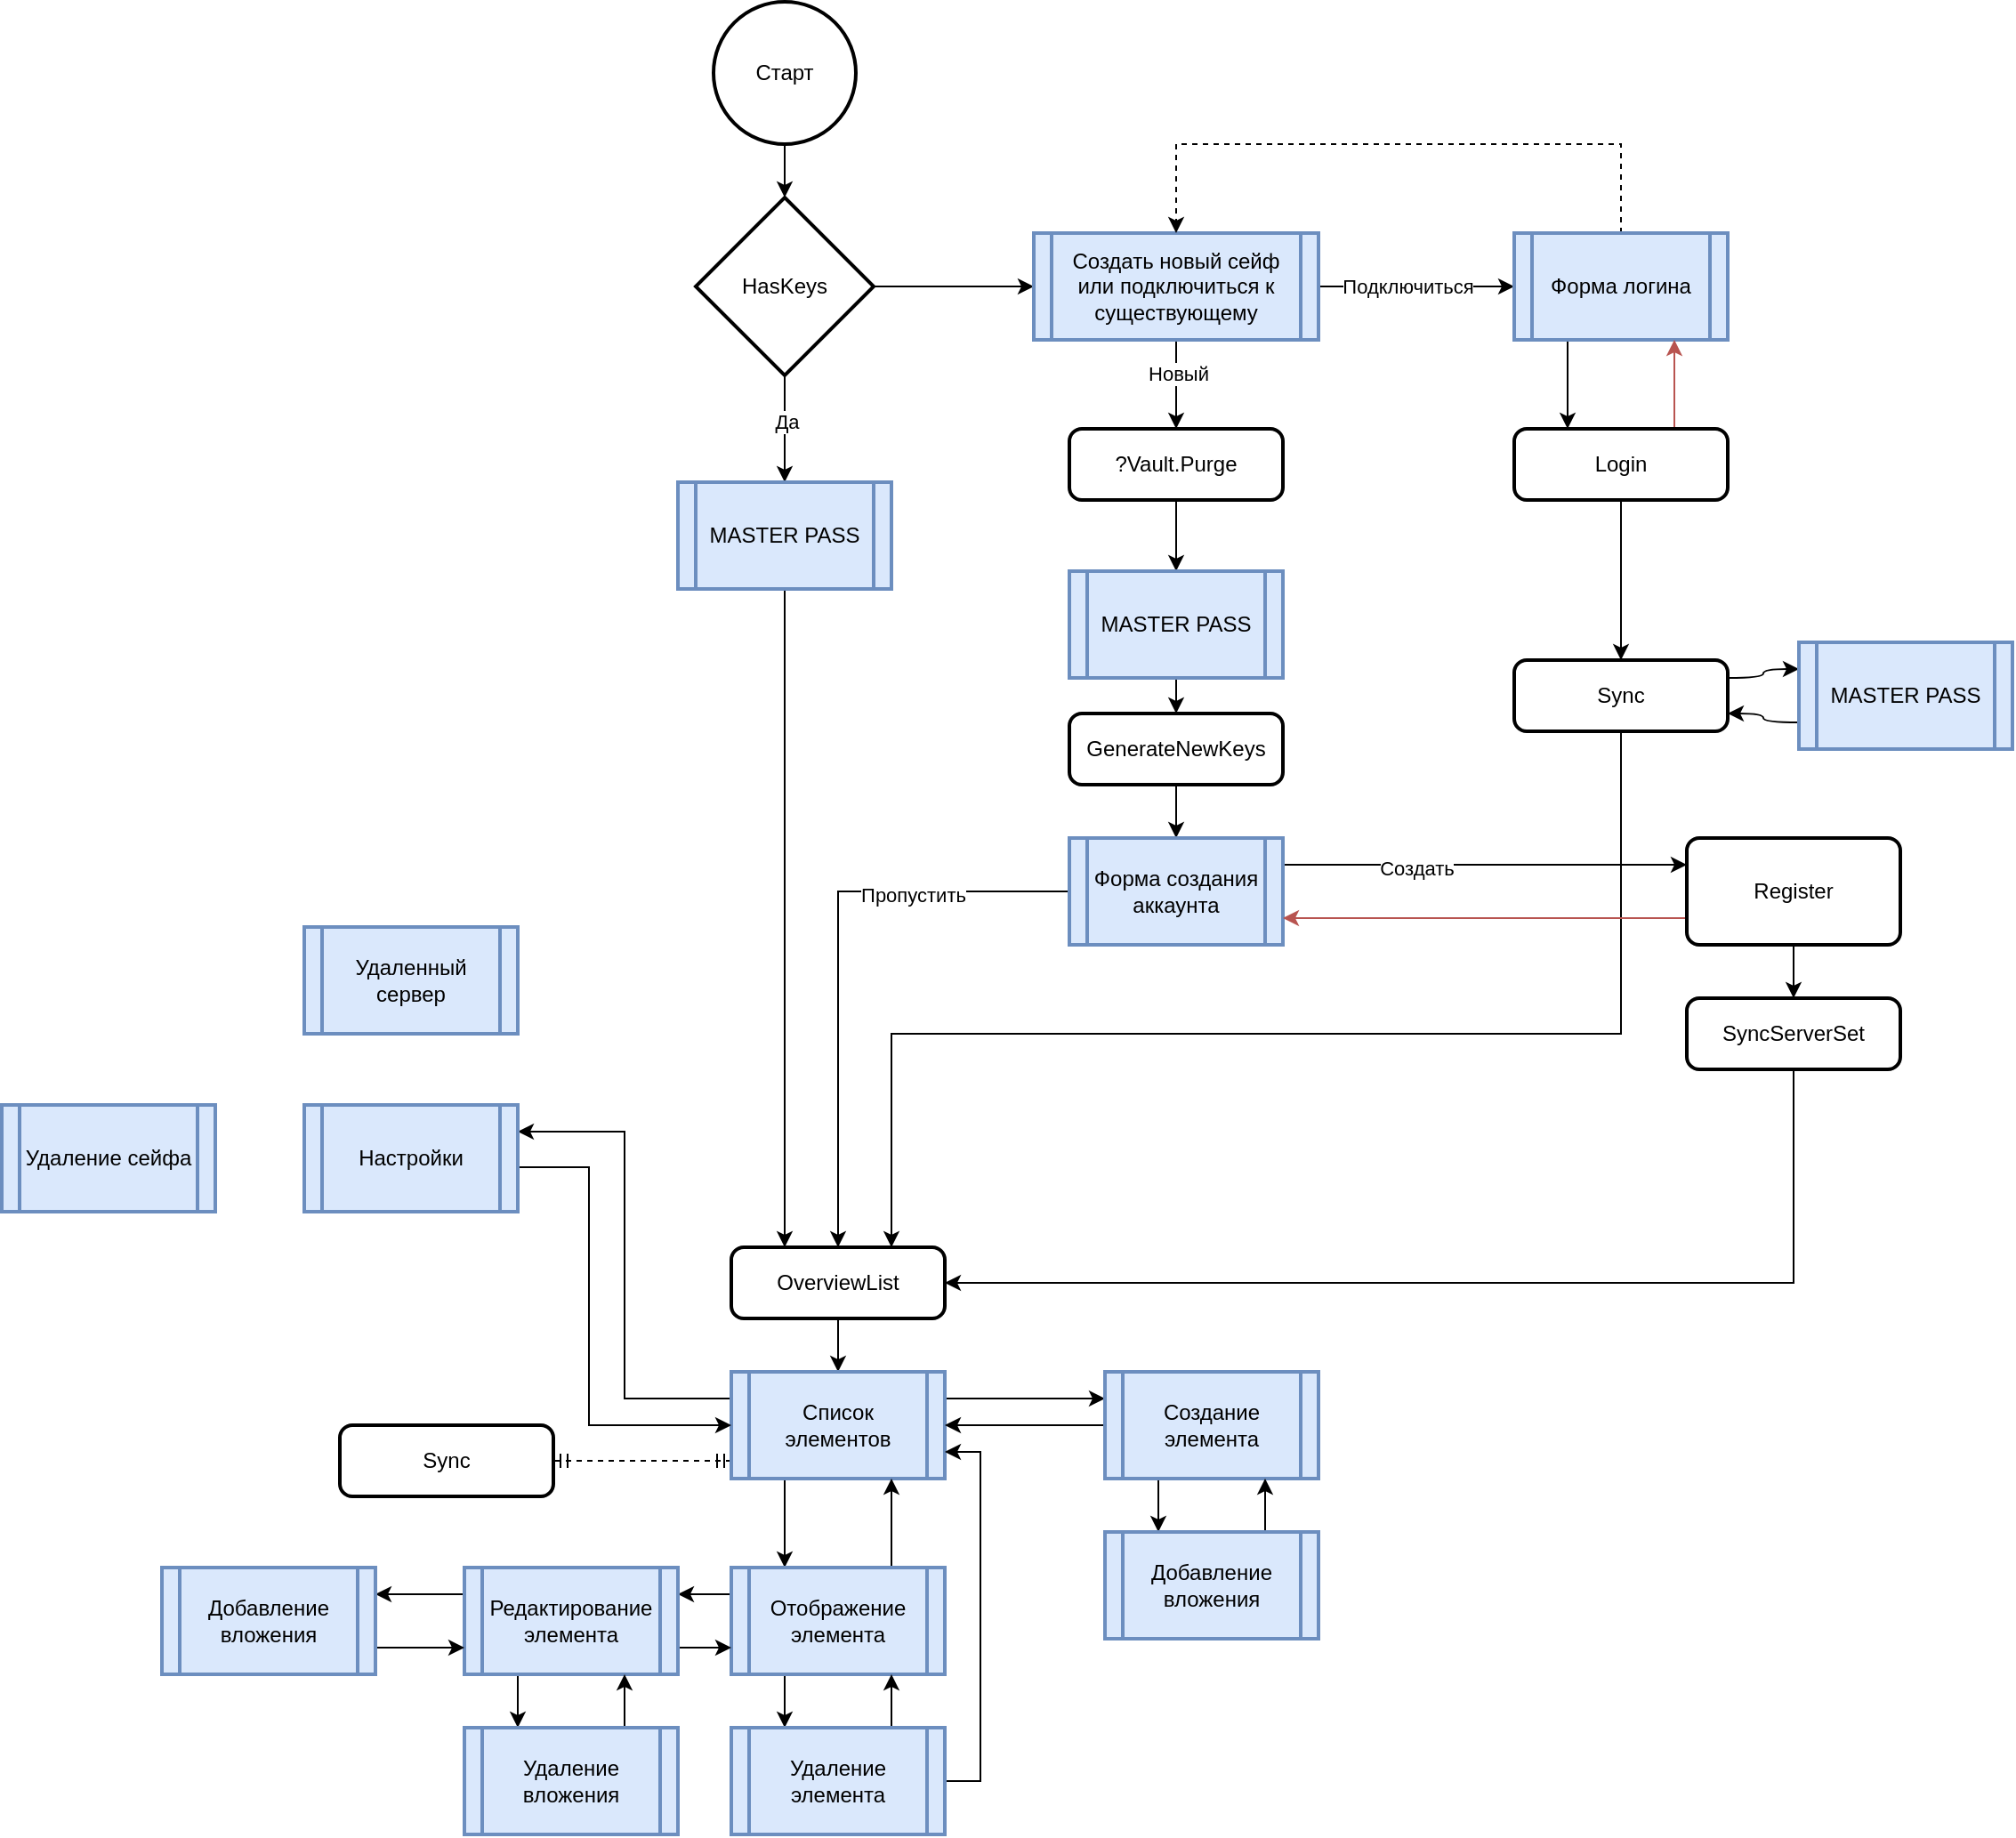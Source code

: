 <mxfile version="20.2.8" type="device"><diagram id="C5RBs43oDa-KdzZeNtuy" name="Page-1"><mxGraphModel dx="2253" dy="767" grid="1" gridSize="10" guides="1" tooltips="1" connect="1" arrows="1" fold="1" page="1" pageScale="1" pageWidth="827" pageHeight="1169" math="0" shadow="0"><root><mxCell id="WIyWlLk6GJQsqaUBKTNV-0"/><mxCell id="WIyWlLk6GJQsqaUBKTNV-1" parent="WIyWlLk6GJQsqaUBKTNV-0"/><mxCell id="jRcp-oa8qvtBZ040_MIg-26" style="edgeStyle=orthogonalEdgeStyle;rounded=0;orthogonalLoop=1;jettySize=auto;html=1;entryX=0.5;entryY=0;entryDx=0;entryDy=0;entryPerimeter=0;" edge="1" parent="WIyWlLk6GJQsqaUBKTNV-1" source="jRcp-oa8qvtBZ040_MIg-0" target="jRcp-oa8qvtBZ040_MIg-1"><mxGeometry relative="1" as="geometry"/></mxCell><mxCell id="jRcp-oa8qvtBZ040_MIg-0" value="Старт" style="strokeWidth=2;html=1;shape=mxgraph.flowchart.start_2;whiteSpace=wrap;" vertex="1" parent="WIyWlLk6GJQsqaUBKTNV-1"><mxGeometry x="280" y="40" width="80" height="80" as="geometry"/></mxCell><mxCell id="jRcp-oa8qvtBZ040_MIg-13" style="edgeStyle=orthogonalEdgeStyle;rounded=0;orthogonalLoop=1;jettySize=auto;html=1;entryX=0.5;entryY=0;entryDx=0;entryDy=0;" edge="1" parent="WIyWlLk6GJQsqaUBKTNV-1" source="jRcp-oa8qvtBZ040_MIg-1" target="jRcp-oa8qvtBZ040_MIg-12"><mxGeometry relative="1" as="geometry"/></mxCell><mxCell id="jRcp-oa8qvtBZ040_MIg-90" value="Да" style="edgeLabel;html=1;align=center;verticalAlign=middle;resizable=0;points=[];" vertex="1" connectable="0" parent="jRcp-oa8qvtBZ040_MIg-13"><mxGeometry x="-0.133" y="1" relative="1" as="geometry"><mxPoint as="offset"/></mxGeometry></mxCell><mxCell id="jRcp-oa8qvtBZ040_MIg-27" style="edgeStyle=orthogonalEdgeStyle;rounded=0;orthogonalLoop=1;jettySize=auto;html=1;entryX=0;entryY=0.5;entryDx=0;entryDy=0;" edge="1" parent="WIyWlLk6GJQsqaUBKTNV-1" source="jRcp-oa8qvtBZ040_MIg-1" target="jRcp-oa8qvtBZ040_MIg-5"><mxGeometry relative="1" as="geometry"/></mxCell><mxCell id="jRcp-oa8qvtBZ040_MIg-1" value="HasKeys" style="strokeWidth=2;html=1;shape=mxgraph.flowchart.decision;whiteSpace=wrap;" vertex="1" parent="WIyWlLk6GJQsqaUBKTNV-1"><mxGeometry x="270" y="150" width="100" height="100" as="geometry"/></mxCell><mxCell id="jRcp-oa8qvtBZ040_MIg-6" style="edgeStyle=orthogonalEdgeStyle;rounded=0;orthogonalLoop=1;jettySize=auto;html=1;" edge="1" parent="WIyWlLk6GJQsqaUBKTNV-1" source="jRcp-oa8qvtBZ040_MIg-5"><mxGeometry relative="1" as="geometry"><mxPoint x="540" y="280" as="targetPoint"/></mxGeometry></mxCell><mxCell id="jRcp-oa8qvtBZ040_MIg-28" value="Новый" style="edgeLabel;html=1;align=center;verticalAlign=middle;resizable=0;points=[];" vertex="1" connectable="0" parent="jRcp-oa8qvtBZ040_MIg-6"><mxGeometry x="-0.276" y="1" relative="1" as="geometry"><mxPoint as="offset"/></mxGeometry></mxCell><mxCell id="jRcp-oa8qvtBZ040_MIg-29" style="edgeStyle=orthogonalEdgeStyle;rounded=0;orthogonalLoop=1;jettySize=auto;html=1;" edge="1" parent="WIyWlLk6GJQsqaUBKTNV-1" source="jRcp-oa8qvtBZ040_MIg-5" target="jRcp-oa8qvtBZ040_MIg-17"><mxGeometry relative="1" as="geometry"/></mxCell><mxCell id="jRcp-oa8qvtBZ040_MIg-30" value="Подключиться" style="edgeLabel;html=1;align=center;verticalAlign=middle;resizable=0;points=[];" vertex="1" connectable="0" parent="jRcp-oa8qvtBZ040_MIg-29"><mxGeometry x="-0.208" relative="1" as="geometry"><mxPoint x="6" as="offset"/></mxGeometry></mxCell><mxCell id="jRcp-oa8qvtBZ040_MIg-5" value="Создать новый сейф или подключиться к существующему" style="shape=process;whiteSpace=wrap;html=1;backgroundOutline=1;strokeWidth=2;fillColor=#dae8fc;strokeColor=#6c8ebf;size=0.062;" vertex="1" parent="WIyWlLk6GJQsqaUBKTNV-1"><mxGeometry x="460" y="170" width="160" height="60" as="geometry"/></mxCell><mxCell id="jRcp-oa8qvtBZ040_MIg-9" style="edgeStyle=orthogonalEdgeStyle;rounded=0;orthogonalLoop=1;jettySize=auto;html=1;entryX=0.5;entryY=0;entryDx=0;entryDy=0;" edge="1" parent="WIyWlLk6GJQsqaUBKTNV-1" source="jRcp-oa8qvtBZ040_MIg-7" target="jRcp-oa8qvtBZ040_MIg-8"><mxGeometry relative="1" as="geometry"/></mxCell><mxCell id="jRcp-oa8qvtBZ040_MIg-7" value="?Vault.Purge" style="rounded=1;whiteSpace=wrap;html=1;absoluteArcSize=1;arcSize=14;strokeWidth=2;" vertex="1" parent="WIyWlLk6GJQsqaUBKTNV-1"><mxGeometry x="480" y="280" width="120" height="40" as="geometry"/></mxCell><mxCell id="jRcp-oa8qvtBZ040_MIg-11" style="edgeStyle=orthogonalEdgeStyle;rounded=0;orthogonalLoop=1;jettySize=auto;html=1;entryX=0.5;entryY=0;entryDx=0;entryDy=0;" edge="1" parent="WIyWlLk6GJQsqaUBKTNV-1" source="jRcp-oa8qvtBZ040_MIg-8" target="jRcp-oa8qvtBZ040_MIg-10"><mxGeometry relative="1" as="geometry"/></mxCell><mxCell id="jRcp-oa8qvtBZ040_MIg-8" value="MASTER PASS" style="shape=process;whiteSpace=wrap;html=1;backgroundOutline=1;strokeWidth=2;fillColor=#dae8fc;strokeColor=#6c8ebf;size=0.083;" vertex="1" parent="WIyWlLk6GJQsqaUBKTNV-1"><mxGeometry x="480" y="360" width="120" height="60" as="geometry"/></mxCell><mxCell id="jRcp-oa8qvtBZ040_MIg-34" style="edgeStyle=orthogonalEdgeStyle;rounded=0;orthogonalLoop=1;jettySize=auto;html=1;entryX=0.5;entryY=0;entryDx=0;entryDy=0;" edge="1" parent="WIyWlLk6GJQsqaUBKTNV-1" source="jRcp-oa8qvtBZ040_MIg-10" target="jRcp-oa8qvtBZ040_MIg-32"><mxGeometry relative="1" as="geometry"/></mxCell><mxCell id="jRcp-oa8qvtBZ040_MIg-10" value="GenerateNewKeys" style="rounded=1;whiteSpace=wrap;html=1;absoluteArcSize=1;arcSize=14;strokeWidth=2;" vertex="1" parent="WIyWlLk6GJQsqaUBKTNV-1"><mxGeometry x="480" y="440" width="120" height="40" as="geometry"/></mxCell><mxCell id="jRcp-oa8qvtBZ040_MIg-15" style="edgeStyle=orthogonalEdgeStyle;rounded=0;orthogonalLoop=1;jettySize=auto;html=1;entryX=0.25;entryY=0;entryDx=0;entryDy=0;" edge="1" parent="WIyWlLk6GJQsqaUBKTNV-1" source="jRcp-oa8qvtBZ040_MIg-12" target="jRcp-oa8qvtBZ040_MIg-14"><mxGeometry relative="1" as="geometry"/></mxCell><mxCell id="jRcp-oa8qvtBZ040_MIg-12" value="MASTER PASS" style="shape=process;whiteSpace=wrap;html=1;backgroundOutline=1;strokeWidth=2;fillColor=#dae8fc;strokeColor=#6c8ebf;size=0.083;" vertex="1" parent="WIyWlLk6GJQsqaUBKTNV-1"><mxGeometry x="260" y="310" width="120" height="60" as="geometry"/></mxCell><mxCell id="jRcp-oa8qvtBZ040_MIg-54" style="edgeStyle=orthogonalEdgeStyle;rounded=0;orthogonalLoop=1;jettySize=auto;html=1;entryX=0.5;entryY=0;entryDx=0;entryDy=0;" edge="1" parent="WIyWlLk6GJQsqaUBKTNV-1" source="jRcp-oa8qvtBZ040_MIg-14" target="jRcp-oa8qvtBZ040_MIg-51"><mxGeometry relative="1" as="geometry"/></mxCell><mxCell id="jRcp-oa8qvtBZ040_MIg-14" value="OverviewList" style="rounded=1;whiteSpace=wrap;html=1;absoluteArcSize=1;arcSize=14;strokeWidth=2;" vertex="1" parent="WIyWlLk6GJQsqaUBKTNV-1"><mxGeometry x="290" y="740" width="120" height="40" as="geometry"/></mxCell><mxCell id="jRcp-oa8qvtBZ040_MIg-19" style="edgeStyle=orthogonalEdgeStyle;orthogonalLoop=1;jettySize=auto;html=1;entryX=0.5;entryY=0;entryDx=0;entryDy=0;exitX=0.5;exitY=0;exitDx=0;exitDy=0;dashed=1;rounded=0;" edge="1" parent="WIyWlLk6GJQsqaUBKTNV-1" source="jRcp-oa8qvtBZ040_MIg-17" target="jRcp-oa8qvtBZ040_MIg-5"><mxGeometry relative="1" as="geometry"><Array as="points"><mxPoint x="790" y="120"/><mxPoint x="540" y="120"/></Array></mxGeometry></mxCell><mxCell id="jRcp-oa8qvtBZ040_MIg-24" style="edgeStyle=orthogonalEdgeStyle;rounded=0;orthogonalLoop=1;jettySize=auto;html=1;entryX=0.5;entryY=0;entryDx=0;entryDy=0;exitX=0.5;exitY=1;exitDx=0;exitDy=0;" edge="1" parent="WIyWlLk6GJQsqaUBKTNV-1" source="jRcp-oa8qvtBZ040_MIg-45" target="jRcp-oa8qvtBZ040_MIg-20"><mxGeometry relative="1" as="geometry"><mxPoint x="790" y="340" as="sourcePoint"/></mxGeometry></mxCell><mxCell id="jRcp-oa8qvtBZ040_MIg-46" style="edgeStyle=orthogonalEdgeStyle;rounded=0;orthogonalLoop=1;jettySize=auto;html=1;exitX=0.25;exitY=1;exitDx=0;exitDy=0;entryX=0.25;entryY=0;entryDx=0;entryDy=0;" edge="1" parent="WIyWlLk6GJQsqaUBKTNV-1" source="jRcp-oa8qvtBZ040_MIg-17" target="jRcp-oa8qvtBZ040_MIg-45"><mxGeometry relative="1" as="geometry"/></mxCell><mxCell id="jRcp-oa8qvtBZ040_MIg-17" value="Форма логина" style="shape=process;whiteSpace=wrap;html=1;backgroundOutline=1;strokeWidth=2;fillColor=#dae8fc;strokeColor=#6c8ebf;size=0.083;" vertex="1" parent="WIyWlLk6GJQsqaUBKTNV-1"><mxGeometry x="730" y="170" width="120" height="60" as="geometry"/></mxCell><mxCell id="jRcp-oa8qvtBZ040_MIg-22" style="edgeStyle=orthogonalEdgeStyle;curved=1;orthogonalLoop=1;jettySize=auto;html=1;exitX=1;exitY=0.25;exitDx=0;exitDy=0;entryX=0;entryY=0.25;entryDx=0;entryDy=0;" edge="1" parent="WIyWlLk6GJQsqaUBKTNV-1" source="jRcp-oa8qvtBZ040_MIg-20" target="jRcp-oa8qvtBZ040_MIg-21"><mxGeometry relative="1" as="geometry"/></mxCell><mxCell id="jRcp-oa8qvtBZ040_MIg-25" style="edgeStyle=orthogonalEdgeStyle;rounded=0;orthogonalLoop=1;jettySize=auto;html=1;entryX=0.75;entryY=0;entryDx=0;entryDy=0;exitX=0.5;exitY=1;exitDx=0;exitDy=0;" edge="1" parent="WIyWlLk6GJQsqaUBKTNV-1" source="jRcp-oa8qvtBZ040_MIg-20" target="jRcp-oa8qvtBZ040_MIg-14"><mxGeometry relative="1" as="geometry"><Array as="points"><mxPoint x="790" y="620"/><mxPoint x="380" y="620"/></Array></mxGeometry></mxCell><mxCell id="jRcp-oa8qvtBZ040_MIg-20" value="Sync" style="rounded=1;whiteSpace=wrap;html=1;absoluteArcSize=1;arcSize=14;strokeWidth=2;" vertex="1" parent="WIyWlLk6GJQsqaUBKTNV-1"><mxGeometry x="730" y="410" width="120" height="40" as="geometry"/></mxCell><mxCell id="jRcp-oa8qvtBZ040_MIg-23" style="edgeStyle=orthogonalEdgeStyle;curved=1;orthogonalLoop=1;jettySize=auto;html=1;exitX=0;exitY=0.75;exitDx=0;exitDy=0;entryX=1;entryY=0.75;entryDx=0;entryDy=0;" edge="1" parent="WIyWlLk6GJQsqaUBKTNV-1" source="jRcp-oa8qvtBZ040_MIg-21" target="jRcp-oa8qvtBZ040_MIg-20"><mxGeometry relative="1" as="geometry"/></mxCell><mxCell id="jRcp-oa8qvtBZ040_MIg-21" value="MASTER PASS" style="shape=process;whiteSpace=wrap;html=1;backgroundOutline=1;strokeWidth=2;fillColor=#dae8fc;strokeColor=#6c8ebf;size=0.083;" vertex="1" parent="WIyWlLk6GJQsqaUBKTNV-1"><mxGeometry x="890" y="400" width="120" height="60" as="geometry"/></mxCell><mxCell id="jRcp-oa8qvtBZ040_MIg-35" style="edgeStyle=orthogonalEdgeStyle;rounded=0;orthogonalLoop=1;jettySize=auto;html=1;entryX=0.5;entryY=0;entryDx=0;entryDy=0;" edge="1" parent="WIyWlLk6GJQsqaUBKTNV-1" source="jRcp-oa8qvtBZ040_MIg-32" target="jRcp-oa8qvtBZ040_MIg-14"><mxGeometry relative="1" as="geometry"/></mxCell><mxCell id="jRcp-oa8qvtBZ040_MIg-36" value="Пропустить" style="edgeLabel;html=1;align=center;verticalAlign=middle;resizable=0;points=[];" vertex="1" connectable="0" parent="jRcp-oa8qvtBZ040_MIg-35"><mxGeometry x="-0.465" y="2" relative="1" as="geometry"><mxPoint as="offset"/></mxGeometry></mxCell><mxCell id="jRcp-oa8qvtBZ040_MIg-38" style="edgeStyle=orthogonalEdgeStyle;rounded=0;orthogonalLoop=1;jettySize=auto;html=1;entryX=0;entryY=0.25;entryDx=0;entryDy=0;exitX=1;exitY=0.25;exitDx=0;exitDy=0;" edge="1" parent="WIyWlLk6GJQsqaUBKTNV-1" source="jRcp-oa8qvtBZ040_MIg-32" target="jRcp-oa8qvtBZ040_MIg-37"><mxGeometry relative="1" as="geometry"><mxPoint x="830" y="530" as="targetPoint"/></mxGeometry></mxCell><mxCell id="jRcp-oa8qvtBZ040_MIg-89" value="Создать" style="edgeLabel;html=1;align=center;verticalAlign=middle;resizable=0;points=[];" vertex="1" connectable="0" parent="jRcp-oa8qvtBZ040_MIg-38"><mxGeometry x="-0.339" y="-2" relative="1" as="geometry"><mxPoint as="offset"/></mxGeometry></mxCell><mxCell id="jRcp-oa8qvtBZ040_MIg-32" value="Форма создания аккаунта" style="shape=process;whiteSpace=wrap;html=1;backgroundOutline=1;strokeWidth=2;fillColor=#dae8fc;strokeColor=#6c8ebf;size=0.083;" vertex="1" parent="WIyWlLk6GJQsqaUBKTNV-1"><mxGeometry x="480" y="510" width="120" height="60" as="geometry"/></mxCell><mxCell id="jRcp-oa8qvtBZ040_MIg-39" style="edgeStyle=orthogonalEdgeStyle;rounded=0;orthogonalLoop=1;jettySize=auto;html=1;exitX=0;exitY=0.75;exitDx=0;exitDy=0;entryX=1;entryY=0.75;entryDx=0;entryDy=0;fillColor=#f8cecc;strokeColor=#b85450;" edge="1" parent="WIyWlLk6GJQsqaUBKTNV-1" source="jRcp-oa8qvtBZ040_MIg-37" target="jRcp-oa8qvtBZ040_MIg-32"><mxGeometry relative="1" as="geometry"/></mxCell><mxCell id="jRcp-oa8qvtBZ040_MIg-41" style="edgeStyle=orthogonalEdgeStyle;rounded=0;orthogonalLoop=1;jettySize=auto;html=1;entryX=0.5;entryY=0;entryDx=0;entryDy=0;" edge="1" parent="WIyWlLk6GJQsqaUBKTNV-1" source="jRcp-oa8qvtBZ040_MIg-37" target="jRcp-oa8qvtBZ040_MIg-48"><mxGeometry relative="1" as="geometry"><mxPoint x="890" y="610" as="targetPoint"/></mxGeometry></mxCell><mxCell id="jRcp-oa8qvtBZ040_MIg-37" value="Register" style="rounded=1;whiteSpace=wrap;html=1;absoluteArcSize=1;arcSize=14;strokeWidth=2;" vertex="1" parent="WIyWlLk6GJQsqaUBKTNV-1"><mxGeometry x="827" y="510" width="120" height="60" as="geometry"/></mxCell><mxCell id="jRcp-oa8qvtBZ040_MIg-44" style="edgeStyle=orthogonalEdgeStyle;rounded=0;orthogonalLoop=1;jettySize=auto;html=1;entryX=1;entryY=0.5;entryDx=0;entryDy=0;exitX=0.5;exitY=1;exitDx=0;exitDy=0;" edge="1" parent="WIyWlLk6GJQsqaUBKTNV-1" source="jRcp-oa8qvtBZ040_MIg-48" target="jRcp-oa8qvtBZ040_MIg-14"><mxGeometry relative="1" as="geometry"><mxPoint x="887" y="700" as="sourcePoint"/></mxGeometry></mxCell><mxCell id="jRcp-oa8qvtBZ040_MIg-47" style="edgeStyle=orthogonalEdgeStyle;rounded=0;orthogonalLoop=1;jettySize=auto;html=1;exitX=0.75;exitY=0;exitDx=0;exitDy=0;entryX=0.75;entryY=1;entryDx=0;entryDy=0;fillColor=#f8cecc;strokeColor=#b85450;" edge="1" parent="WIyWlLk6GJQsqaUBKTNV-1" source="jRcp-oa8qvtBZ040_MIg-45" target="jRcp-oa8qvtBZ040_MIg-17"><mxGeometry relative="1" as="geometry"/></mxCell><mxCell id="jRcp-oa8qvtBZ040_MIg-45" value="Login" style="rounded=1;whiteSpace=wrap;html=1;absoluteArcSize=1;arcSize=14;strokeWidth=2;" vertex="1" parent="WIyWlLk6GJQsqaUBKTNV-1"><mxGeometry x="730" y="280" width="120" height="40" as="geometry"/></mxCell><mxCell id="jRcp-oa8qvtBZ040_MIg-48" value="SyncServerSet" style="rounded=1;whiteSpace=wrap;html=1;absoluteArcSize=1;arcSize=14;strokeWidth=2;" vertex="1" parent="WIyWlLk6GJQsqaUBKTNV-1"><mxGeometry x="827" y="600" width="120" height="40" as="geometry"/></mxCell><mxCell id="jRcp-oa8qvtBZ040_MIg-50" value="Sync" style="rounded=1;whiteSpace=wrap;html=1;absoluteArcSize=1;arcSize=14;strokeWidth=2;" vertex="1" parent="WIyWlLk6GJQsqaUBKTNV-1"><mxGeometry x="70" y="840" width="120" height="40" as="geometry"/></mxCell><mxCell id="jRcp-oa8qvtBZ040_MIg-55" style="edgeStyle=orthogonalEdgeStyle;rounded=0;orthogonalLoop=1;jettySize=auto;html=1;entryX=1;entryY=0.5;entryDx=0;entryDy=0;startArrow=ERmandOne;startFill=0;endArrow=ERmandOne;endFill=0;dashed=1;" edge="1" parent="WIyWlLk6GJQsqaUBKTNV-1" source="jRcp-oa8qvtBZ040_MIg-51" target="jRcp-oa8qvtBZ040_MIg-50"><mxGeometry relative="1" as="geometry"><Array as="points"><mxPoint x="270" y="860"/><mxPoint x="270" y="860"/></Array></mxGeometry></mxCell><mxCell id="jRcp-oa8qvtBZ040_MIg-59" style="edgeStyle=orthogonalEdgeStyle;rounded=0;orthogonalLoop=1;jettySize=auto;html=1;startArrow=none;startFill=0;endArrow=classic;endFill=1;exitX=0.25;exitY=1;exitDx=0;exitDy=0;entryX=0.25;entryY=0;entryDx=0;entryDy=0;" edge="1" parent="WIyWlLk6GJQsqaUBKTNV-1" source="jRcp-oa8qvtBZ040_MIg-51" target="jRcp-oa8qvtBZ040_MIg-56"><mxGeometry relative="1" as="geometry"/></mxCell><mxCell id="jRcp-oa8qvtBZ040_MIg-70" style="edgeStyle=orthogonalEdgeStyle;rounded=0;orthogonalLoop=1;jettySize=auto;html=1;exitX=1;exitY=0.25;exitDx=0;exitDy=0;entryX=0;entryY=0.25;entryDx=0;entryDy=0;startArrow=none;startFill=0;endArrow=classic;endFill=1;" edge="1" parent="WIyWlLk6GJQsqaUBKTNV-1" source="jRcp-oa8qvtBZ040_MIg-51" target="jRcp-oa8qvtBZ040_MIg-69"><mxGeometry relative="1" as="geometry"/></mxCell><mxCell id="jRcp-oa8qvtBZ040_MIg-85" style="edgeStyle=orthogonalEdgeStyle;rounded=0;orthogonalLoop=1;jettySize=auto;html=1;exitX=0;exitY=0.25;exitDx=0;exitDy=0;entryX=1;entryY=0.25;entryDx=0;entryDy=0;startArrow=none;startFill=0;endArrow=classic;endFill=1;" edge="1" parent="WIyWlLk6GJQsqaUBKTNV-1" source="jRcp-oa8qvtBZ040_MIg-51" target="jRcp-oa8qvtBZ040_MIg-81"><mxGeometry relative="1" as="geometry"/></mxCell><mxCell id="jRcp-oa8qvtBZ040_MIg-51" value="Список элементов" style="shape=process;whiteSpace=wrap;html=1;backgroundOutline=1;strokeWidth=2;fillColor=#dae8fc;strokeColor=#6c8ebf;size=0.083;" vertex="1" parent="WIyWlLk6GJQsqaUBKTNV-1"><mxGeometry x="290" y="810" width="120" height="60" as="geometry"/></mxCell><mxCell id="jRcp-oa8qvtBZ040_MIg-60" style="edgeStyle=orthogonalEdgeStyle;rounded=0;orthogonalLoop=1;jettySize=auto;html=1;entryX=1;entryY=0.25;entryDx=0;entryDy=0;startArrow=none;startFill=0;endArrow=classic;endFill=1;exitX=0;exitY=0.25;exitDx=0;exitDy=0;" edge="1" parent="WIyWlLk6GJQsqaUBKTNV-1" source="jRcp-oa8qvtBZ040_MIg-56" target="jRcp-oa8qvtBZ040_MIg-57"><mxGeometry relative="1" as="geometry"/></mxCell><mxCell id="jRcp-oa8qvtBZ040_MIg-63" style="edgeStyle=orthogonalEdgeStyle;rounded=0;orthogonalLoop=1;jettySize=auto;html=1;exitX=0.25;exitY=1;exitDx=0;exitDy=0;entryX=0.25;entryY=0;entryDx=0;entryDy=0;startArrow=none;startFill=0;endArrow=classic;endFill=1;" edge="1" parent="WIyWlLk6GJQsqaUBKTNV-1" source="jRcp-oa8qvtBZ040_MIg-56" target="jRcp-oa8qvtBZ040_MIg-62"><mxGeometry relative="1" as="geometry"/></mxCell><mxCell id="jRcp-oa8qvtBZ040_MIg-67" style="edgeStyle=orthogonalEdgeStyle;rounded=0;orthogonalLoop=1;jettySize=auto;html=1;exitX=0.75;exitY=0;exitDx=0;exitDy=0;entryX=0.75;entryY=1;entryDx=0;entryDy=0;startArrow=none;startFill=0;endArrow=classic;endFill=1;" edge="1" parent="WIyWlLk6GJQsqaUBKTNV-1" source="jRcp-oa8qvtBZ040_MIg-56" target="jRcp-oa8qvtBZ040_MIg-51"><mxGeometry relative="1" as="geometry"/></mxCell><mxCell id="jRcp-oa8qvtBZ040_MIg-56" value="Отображение элемента" style="shape=process;whiteSpace=wrap;html=1;backgroundOutline=1;strokeWidth=2;fillColor=#dae8fc;strokeColor=#6c8ebf;size=0.083;" vertex="1" parent="WIyWlLk6GJQsqaUBKTNV-1"><mxGeometry x="290" y="920" width="120" height="60" as="geometry"/></mxCell><mxCell id="jRcp-oa8qvtBZ040_MIg-61" style="edgeStyle=orthogonalEdgeStyle;rounded=0;orthogonalLoop=1;jettySize=auto;html=1;exitX=1;exitY=0.75;exitDx=0;exitDy=0;entryX=0;entryY=0.75;entryDx=0;entryDy=0;startArrow=none;startFill=0;endArrow=classic;endFill=1;" edge="1" parent="WIyWlLk6GJQsqaUBKTNV-1" source="jRcp-oa8qvtBZ040_MIg-57" target="jRcp-oa8qvtBZ040_MIg-56"><mxGeometry relative="1" as="geometry"/></mxCell><mxCell id="jRcp-oa8qvtBZ040_MIg-73" style="edgeStyle=orthogonalEdgeStyle;rounded=0;orthogonalLoop=1;jettySize=auto;html=1;exitX=0;exitY=0.25;exitDx=0;exitDy=0;entryX=1;entryY=0.25;entryDx=0;entryDy=0;startArrow=none;startFill=0;endArrow=classic;endFill=1;" edge="1" parent="WIyWlLk6GJQsqaUBKTNV-1" source="jRcp-oa8qvtBZ040_MIg-57" target="jRcp-oa8qvtBZ040_MIg-72"><mxGeometry relative="1" as="geometry"/></mxCell><mxCell id="jRcp-oa8qvtBZ040_MIg-76" style="edgeStyle=orthogonalEdgeStyle;rounded=0;orthogonalLoop=1;jettySize=auto;html=1;exitX=0.25;exitY=1;exitDx=0;exitDy=0;entryX=0.25;entryY=0;entryDx=0;entryDy=0;startArrow=none;startFill=0;endArrow=classic;endFill=1;" edge="1" parent="WIyWlLk6GJQsqaUBKTNV-1" source="jRcp-oa8qvtBZ040_MIg-57" target="jRcp-oa8qvtBZ040_MIg-75"><mxGeometry relative="1" as="geometry"/></mxCell><mxCell id="jRcp-oa8qvtBZ040_MIg-57" value="Редактирование элемента" style="shape=process;whiteSpace=wrap;html=1;backgroundOutline=1;strokeWidth=2;fillColor=#dae8fc;strokeColor=#6c8ebf;size=0.083;" vertex="1" parent="WIyWlLk6GJQsqaUBKTNV-1"><mxGeometry x="140" y="920" width="120" height="60" as="geometry"/></mxCell><mxCell id="jRcp-oa8qvtBZ040_MIg-65" style="edgeStyle=orthogonalEdgeStyle;rounded=0;orthogonalLoop=1;jettySize=auto;html=1;exitX=0.75;exitY=0;exitDx=0;exitDy=0;entryX=0.75;entryY=1;entryDx=0;entryDy=0;startArrow=none;startFill=0;endArrow=classic;endFill=1;" edge="1" parent="WIyWlLk6GJQsqaUBKTNV-1" source="jRcp-oa8qvtBZ040_MIg-62" target="jRcp-oa8qvtBZ040_MIg-56"><mxGeometry relative="1" as="geometry"/></mxCell><mxCell id="jRcp-oa8qvtBZ040_MIg-66" style="edgeStyle=orthogonalEdgeStyle;rounded=0;orthogonalLoop=1;jettySize=auto;html=1;entryX=1;entryY=0.75;entryDx=0;entryDy=0;startArrow=none;startFill=0;endArrow=classic;endFill=1;" edge="1" parent="WIyWlLk6GJQsqaUBKTNV-1" source="jRcp-oa8qvtBZ040_MIg-62" target="jRcp-oa8qvtBZ040_MIg-51"><mxGeometry relative="1" as="geometry"><Array as="points"><mxPoint x="430" y="1040"/><mxPoint x="430" y="855"/></Array></mxGeometry></mxCell><mxCell id="jRcp-oa8qvtBZ040_MIg-62" value="Удаление элемента" style="shape=process;whiteSpace=wrap;html=1;backgroundOutline=1;strokeWidth=2;fillColor=#dae8fc;strokeColor=#6c8ebf;size=0.083;" vertex="1" parent="WIyWlLk6GJQsqaUBKTNV-1"><mxGeometry x="290" y="1010" width="120" height="60" as="geometry"/></mxCell><mxCell id="jRcp-oa8qvtBZ040_MIg-71" style="edgeStyle=orthogonalEdgeStyle;rounded=0;orthogonalLoop=1;jettySize=auto;html=1;startArrow=none;startFill=0;endArrow=classic;endFill=1;" edge="1" parent="WIyWlLk6GJQsqaUBKTNV-1" source="jRcp-oa8qvtBZ040_MIg-69" target="jRcp-oa8qvtBZ040_MIg-51"><mxGeometry relative="1" as="geometry"/></mxCell><mxCell id="jRcp-oa8qvtBZ040_MIg-79" style="edgeStyle=orthogonalEdgeStyle;rounded=0;orthogonalLoop=1;jettySize=auto;html=1;exitX=0.25;exitY=1;exitDx=0;exitDy=0;entryX=0.25;entryY=0;entryDx=0;entryDy=0;startArrow=none;startFill=0;endArrow=classic;endFill=1;" edge="1" parent="WIyWlLk6GJQsqaUBKTNV-1" source="jRcp-oa8qvtBZ040_MIg-69" target="jRcp-oa8qvtBZ040_MIg-78"><mxGeometry relative="1" as="geometry"/></mxCell><mxCell id="jRcp-oa8qvtBZ040_MIg-69" value="Создание элемента" style="shape=process;whiteSpace=wrap;html=1;backgroundOutline=1;strokeWidth=2;fillColor=#dae8fc;strokeColor=#6c8ebf;size=0.083;" vertex="1" parent="WIyWlLk6GJQsqaUBKTNV-1"><mxGeometry x="500" y="810" width="120" height="60" as="geometry"/></mxCell><mxCell id="jRcp-oa8qvtBZ040_MIg-74" style="edgeStyle=orthogonalEdgeStyle;rounded=0;orthogonalLoop=1;jettySize=auto;html=1;exitX=1;exitY=0.75;exitDx=0;exitDy=0;entryX=0;entryY=0.75;entryDx=0;entryDy=0;startArrow=none;startFill=0;endArrow=classic;endFill=1;" edge="1" parent="WIyWlLk6GJQsqaUBKTNV-1" source="jRcp-oa8qvtBZ040_MIg-72" target="jRcp-oa8qvtBZ040_MIg-57"><mxGeometry relative="1" as="geometry"/></mxCell><mxCell id="jRcp-oa8qvtBZ040_MIg-72" value="Добавление вложения" style="shape=process;whiteSpace=wrap;html=1;backgroundOutline=1;strokeWidth=2;fillColor=#dae8fc;strokeColor=#6c8ebf;size=0.083;" vertex="1" parent="WIyWlLk6GJQsqaUBKTNV-1"><mxGeometry x="-30" y="920" width="120" height="60" as="geometry"/></mxCell><mxCell id="jRcp-oa8qvtBZ040_MIg-77" style="edgeStyle=orthogonalEdgeStyle;rounded=0;orthogonalLoop=1;jettySize=auto;html=1;exitX=0.75;exitY=0;exitDx=0;exitDy=0;entryX=0.75;entryY=1;entryDx=0;entryDy=0;startArrow=none;startFill=0;endArrow=classic;endFill=1;" edge="1" parent="WIyWlLk6GJQsqaUBKTNV-1" source="jRcp-oa8qvtBZ040_MIg-75" target="jRcp-oa8qvtBZ040_MIg-57"><mxGeometry relative="1" as="geometry"/></mxCell><mxCell id="jRcp-oa8qvtBZ040_MIg-75" value="Удаление вложения" style="shape=process;whiteSpace=wrap;html=1;backgroundOutline=1;strokeWidth=2;fillColor=#dae8fc;strokeColor=#6c8ebf;size=0.083;" vertex="1" parent="WIyWlLk6GJQsqaUBKTNV-1"><mxGeometry x="140" y="1010" width="120" height="60" as="geometry"/></mxCell><mxCell id="jRcp-oa8qvtBZ040_MIg-80" style="edgeStyle=orthogonalEdgeStyle;rounded=0;orthogonalLoop=1;jettySize=auto;html=1;exitX=0.75;exitY=0;exitDx=0;exitDy=0;entryX=0.75;entryY=1;entryDx=0;entryDy=0;startArrow=none;startFill=0;endArrow=classic;endFill=1;" edge="1" parent="WIyWlLk6GJQsqaUBKTNV-1" source="jRcp-oa8qvtBZ040_MIg-78" target="jRcp-oa8qvtBZ040_MIg-69"><mxGeometry relative="1" as="geometry"/></mxCell><mxCell id="jRcp-oa8qvtBZ040_MIg-78" value="Добавление вложения" style="shape=process;whiteSpace=wrap;html=1;backgroundOutline=1;strokeWidth=2;fillColor=#dae8fc;strokeColor=#6c8ebf;size=0.083;" vertex="1" parent="WIyWlLk6GJQsqaUBKTNV-1"><mxGeometry x="500" y="900" width="120" height="60" as="geometry"/></mxCell><mxCell id="jRcp-oa8qvtBZ040_MIg-86" style="edgeStyle=orthogonalEdgeStyle;rounded=0;orthogonalLoop=1;jettySize=auto;html=1;exitX=1;exitY=0.75;exitDx=0;exitDy=0;entryX=0;entryY=0.5;entryDx=0;entryDy=0;startArrow=none;startFill=0;endArrow=classic;endFill=1;" edge="1" parent="WIyWlLk6GJQsqaUBKTNV-1" source="jRcp-oa8qvtBZ040_MIg-81" target="jRcp-oa8qvtBZ040_MIg-51"><mxGeometry relative="1" as="geometry"><Array as="points"><mxPoint x="170" y="695"/><mxPoint x="210" y="695"/><mxPoint x="210" y="840"/></Array></mxGeometry></mxCell><mxCell id="jRcp-oa8qvtBZ040_MIg-81" value="Настройки" style="shape=process;whiteSpace=wrap;html=1;backgroundOutline=1;strokeWidth=2;fillColor=#dae8fc;strokeColor=#6c8ebf;size=0.083;" vertex="1" parent="WIyWlLk6GJQsqaUBKTNV-1"><mxGeometry x="50" y="660" width="120" height="60" as="geometry"/></mxCell><mxCell id="jRcp-oa8qvtBZ040_MIg-87" value="Удаление сейфа" style="shape=process;whiteSpace=wrap;html=1;backgroundOutline=1;strokeWidth=2;fillColor=#dae8fc;strokeColor=#6c8ebf;size=0.083;" vertex="1" parent="WIyWlLk6GJQsqaUBKTNV-1"><mxGeometry x="-120" y="660" width="120" height="60" as="geometry"/></mxCell><mxCell id="jRcp-oa8qvtBZ040_MIg-88" value="Удаленный сервер" style="shape=process;whiteSpace=wrap;html=1;backgroundOutline=1;strokeWidth=2;fillColor=#dae8fc;strokeColor=#6c8ebf;size=0.083;" vertex="1" parent="WIyWlLk6GJQsqaUBKTNV-1"><mxGeometry x="50" y="560" width="120" height="60" as="geometry"/></mxCell></root></mxGraphModel></diagram></mxfile>